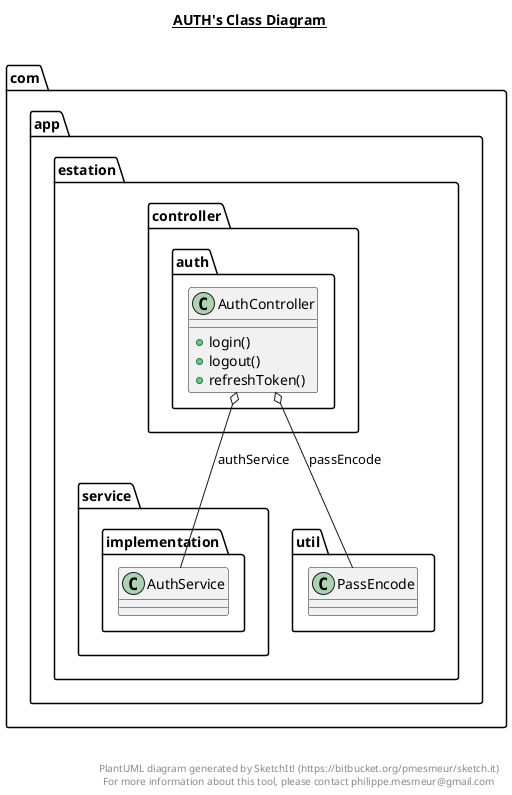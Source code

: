 @startuml

title __AUTH's Class Diagram__\n

  namespace com.app.estation {
    namespace controller {
      namespace auth {
        class com.app.estation.controller.auth.AuthController {
            + login()
            + logout()
            + refreshToken()
        }
      }
    }
  }
  

  com.app.estation.controller.auth.AuthController o-- com.app.estation.service.implementation.AuthService : authService
  com.app.estation.controller.auth.AuthController o-- com.app.estation.util.PassEncode : passEncode


right footer


PlantUML diagram generated by SketchIt! (https://bitbucket.org/pmesmeur/sketch.it)
For more information about this tool, please contact philippe.mesmeur@gmail.com
endfooter

@enduml
